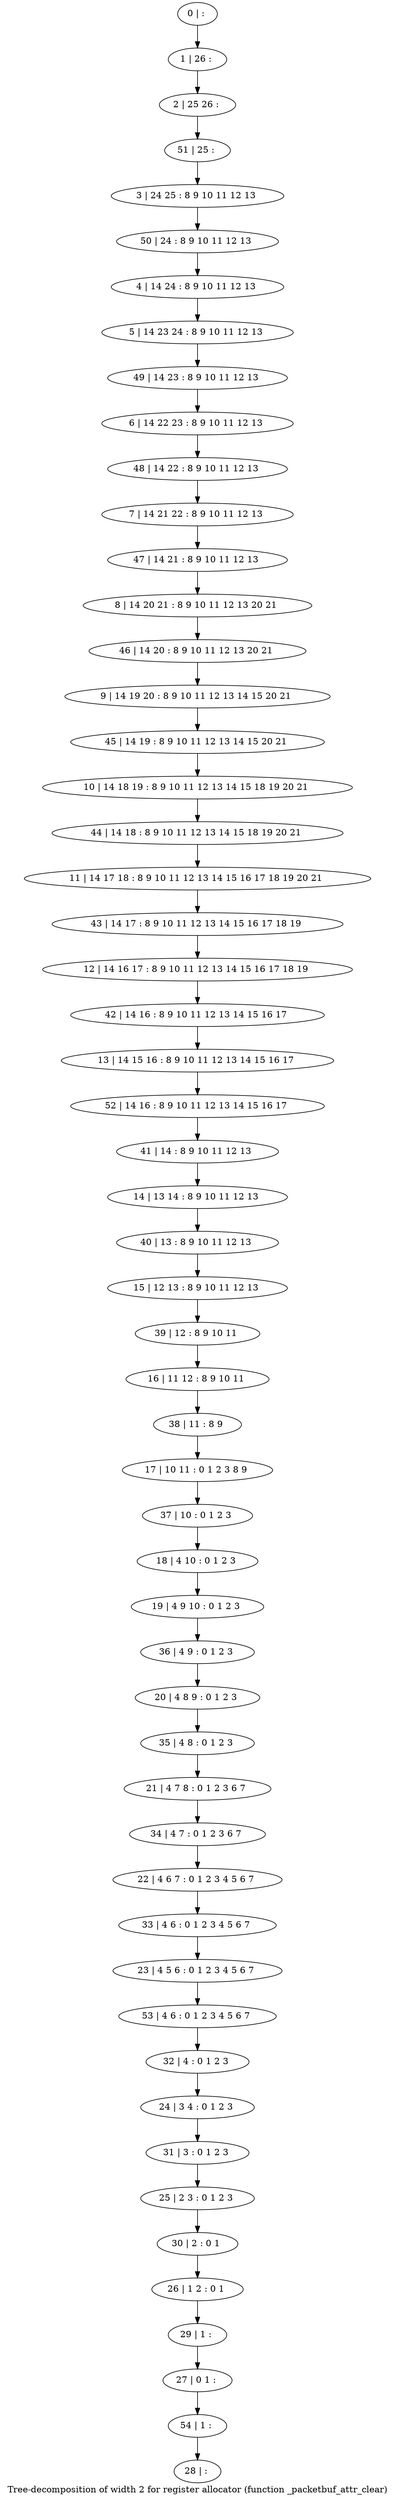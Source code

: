 digraph G {
graph [label="Tree-decomposition of width 2 for register allocator (function _packetbuf_attr_clear)"]
0[label="0 | : "];
1[label="1 | 26 : "];
2[label="2 | 25 26 : "];
3[label="3 | 24 25 : 8 9 10 11 12 13 "];
4[label="4 | 14 24 : 8 9 10 11 12 13 "];
5[label="5 | 14 23 24 : 8 9 10 11 12 13 "];
6[label="6 | 14 22 23 : 8 9 10 11 12 13 "];
7[label="7 | 14 21 22 : 8 9 10 11 12 13 "];
8[label="8 | 14 20 21 : 8 9 10 11 12 13 20 21 "];
9[label="9 | 14 19 20 : 8 9 10 11 12 13 14 15 20 21 "];
10[label="10 | 14 18 19 : 8 9 10 11 12 13 14 15 18 19 20 21 "];
11[label="11 | 14 17 18 : 8 9 10 11 12 13 14 15 16 17 18 19 20 21 "];
12[label="12 | 14 16 17 : 8 9 10 11 12 13 14 15 16 17 18 19 "];
13[label="13 | 14 15 16 : 8 9 10 11 12 13 14 15 16 17 "];
14[label="14 | 13 14 : 8 9 10 11 12 13 "];
15[label="15 | 12 13 : 8 9 10 11 12 13 "];
16[label="16 | 11 12 : 8 9 10 11 "];
17[label="17 | 10 11 : 0 1 2 3 8 9 "];
18[label="18 | 4 10 : 0 1 2 3 "];
19[label="19 | 4 9 10 : 0 1 2 3 "];
20[label="20 | 4 8 9 : 0 1 2 3 "];
21[label="21 | 4 7 8 : 0 1 2 3 6 7 "];
22[label="22 | 4 6 7 : 0 1 2 3 4 5 6 7 "];
23[label="23 | 4 5 6 : 0 1 2 3 4 5 6 7 "];
24[label="24 | 3 4 : 0 1 2 3 "];
25[label="25 | 2 3 : 0 1 2 3 "];
26[label="26 | 1 2 : 0 1 "];
27[label="27 | 0 1 : "];
28[label="28 | : "];
29[label="29 | 1 : "];
30[label="30 | 2 : 0 1 "];
31[label="31 | 3 : 0 1 2 3 "];
32[label="32 | 4 : 0 1 2 3 "];
33[label="33 | 4 6 : 0 1 2 3 4 5 6 7 "];
34[label="34 | 4 7 : 0 1 2 3 6 7 "];
35[label="35 | 4 8 : 0 1 2 3 "];
36[label="36 | 4 9 : 0 1 2 3 "];
37[label="37 | 10 : 0 1 2 3 "];
38[label="38 | 11 : 8 9 "];
39[label="39 | 12 : 8 9 10 11 "];
40[label="40 | 13 : 8 9 10 11 12 13 "];
41[label="41 | 14 : 8 9 10 11 12 13 "];
42[label="42 | 14 16 : 8 9 10 11 12 13 14 15 16 17 "];
43[label="43 | 14 17 : 8 9 10 11 12 13 14 15 16 17 18 19 "];
44[label="44 | 14 18 : 8 9 10 11 12 13 14 15 18 19 20 21 "];
45[label="45 | 14 19 : 8 9 10 11 12 13 14 15 20 21 "];
46[label="46 | 14 20 : 8 9 10 11 12 13 20 21 "];
47[label="47 | 14 21 : 8 9 10 11 12 13 "];
48[label="48 | 14 22 : 8 9 10 11 12 13 "];
49[label="49 | 14 23 : 8 9 10 11 12 13 "];
50[label="50 | 24 : 8 9 10 11 12 13 "];
51[label="51 | 25 : "];
52[label="52 | 14 16 : 8 9 10 11 12 13 14 15 16 17 "];
53[label="53 | 4 6 : 0 1 2 3 4 5 6 7 "];
54[label="54 | 1 : "];
0->1 ;
1->2 ;
4->5 ;
18->19 ;
29->27 ;
26->29 ;
30->26 ;
25->30 ;
31->25 ;
24->31 ;
32->24 ;
33->23 ;
22->33 ;
34->22 ;
21->34 ;
35->21 ;
20->35 ;
36->20 ;
19->36 ;
37->18 ;
17->37 ;
38->17 ;
16->38 ;
39->16 ;
15->39 ;
40->15 ;
14->40 ;
41->14 ;
42->13 ;
12->42 ;
43->12 ;
11->43 ;
44->11 ;
10->44 ;
45->10 ;
9->45 ;
46->9 ;
8->46 ;
47->8 ;
7->47 ;
48->7 ;
6->48 ;
49->6 ;
5->49 ;
50->4 ;
3->50 ;
51->3 ;
2->51 ;
52->41 ;
13->52 ;
53->32 ;
23->53 ;
54->28 ;
27->54 ;
}
